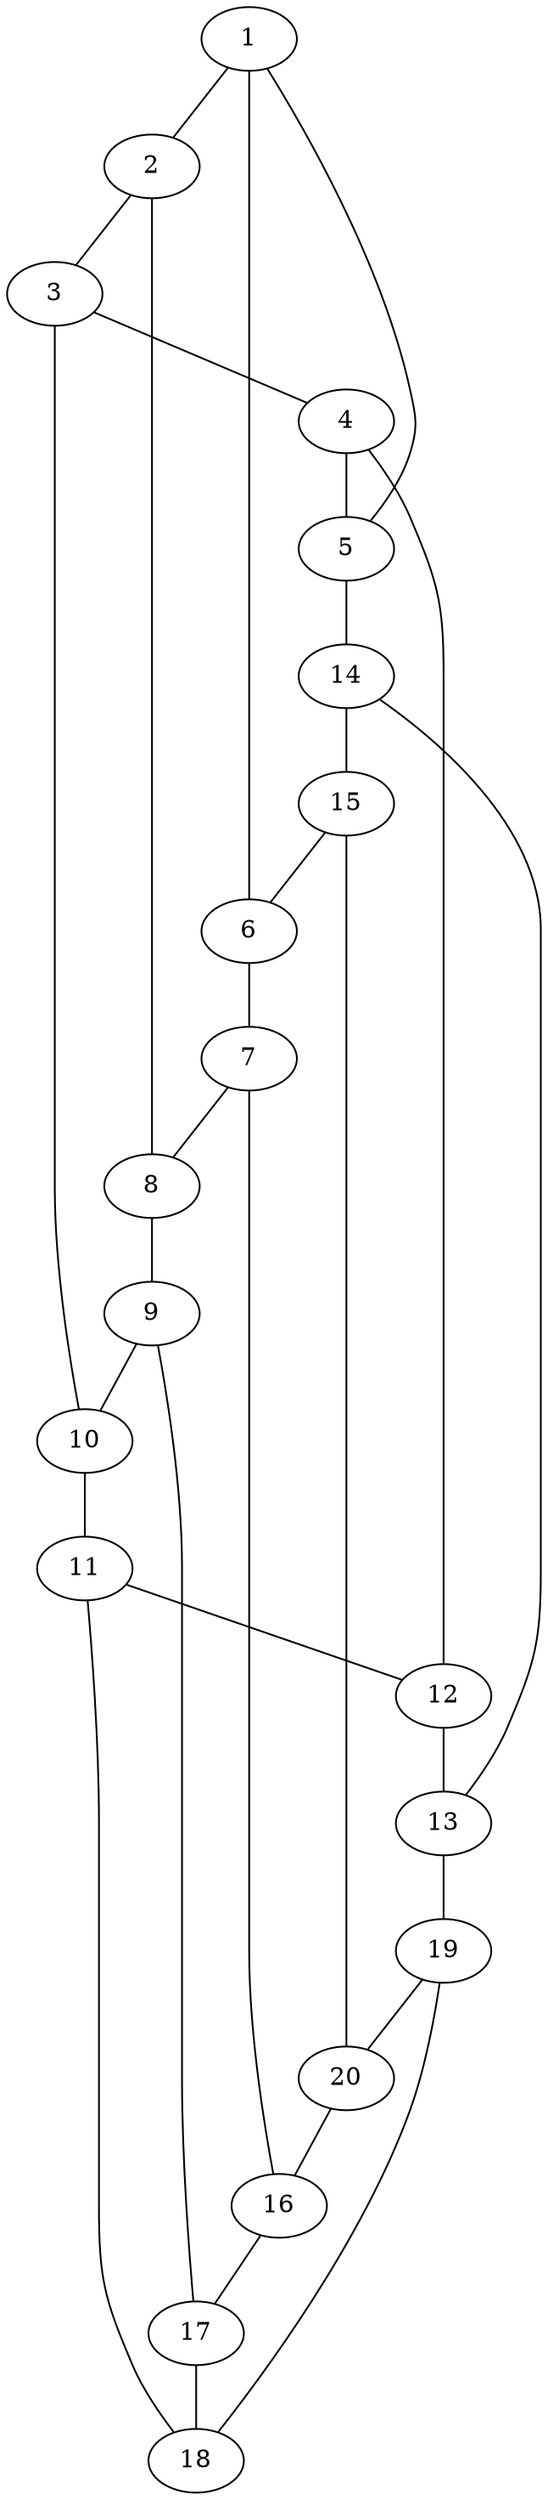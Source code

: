 graph Dodecahedron {
	1 -- 2 -- 3 -- 4 -- 5 -- 1;
	6 -- 7 -- 8 -- 9 -- 10 -- 11 -- 12 -- 13 -- 14 -- 15 -- 6;
	16 -- 17 -- 18 -- 19 -- 20 -- 16;
	1 -- 6;
	2 -- 8;
	3 -- 10;
	4 -- 12;
	5 -- 14;
	7 -- 16;
	9 -- 17;
	11 -- 18;
	13 -- 19;
	15 -- 20;
}
